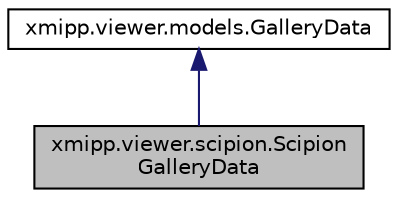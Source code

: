digraph "xmipp.viewer.scipion.ScipionGalleryData"
{
  edge [fontname="Helvetica",fontsize="10",labelfontname="Helvetica",labelfontsize="10"];
  node [fontname="Helvetica",fontsize="10",shape=record];
  Node0 [label="xmipp.viewer.scipion.Scipion\lGalleryData",height=0.2,width=0.4,color="black", fillcolor="grey75", style="filled", fontcolor="black"];
  Node1 -> Node0 [dir="back",color="midnightblue",fontsize="10",style="solid",fontname="Helvetica"];
  Node1 [label="xmipp.viewer.models.GalleryData",height=0.2,width=0.4,color="black", fillcolor="white", style="filled",URL="$classxmipp_1_1viewer_1_1models_1_1GalleryData.html"];
}
